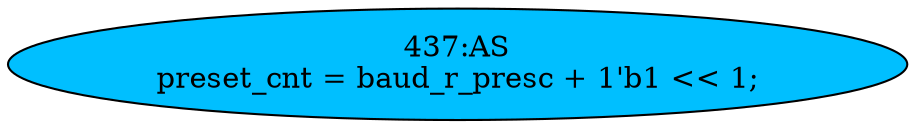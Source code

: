 strict digraph "" {
	node [label="\N"];
	"437:AS"	 [ast="<pyverilog.vparser.ast.Assign object at 0x7f2998c0c950>",
		def_var="['preset_cnt']",
		fillcolor=deepskyblue,
		label="437:AS
preset_cnt = baud_r_presc + 1'b1 << 1;",
		statements="[]",
		style=filled,
		typ=Assign,
		use_var="['baud_r_presc']"];
}
